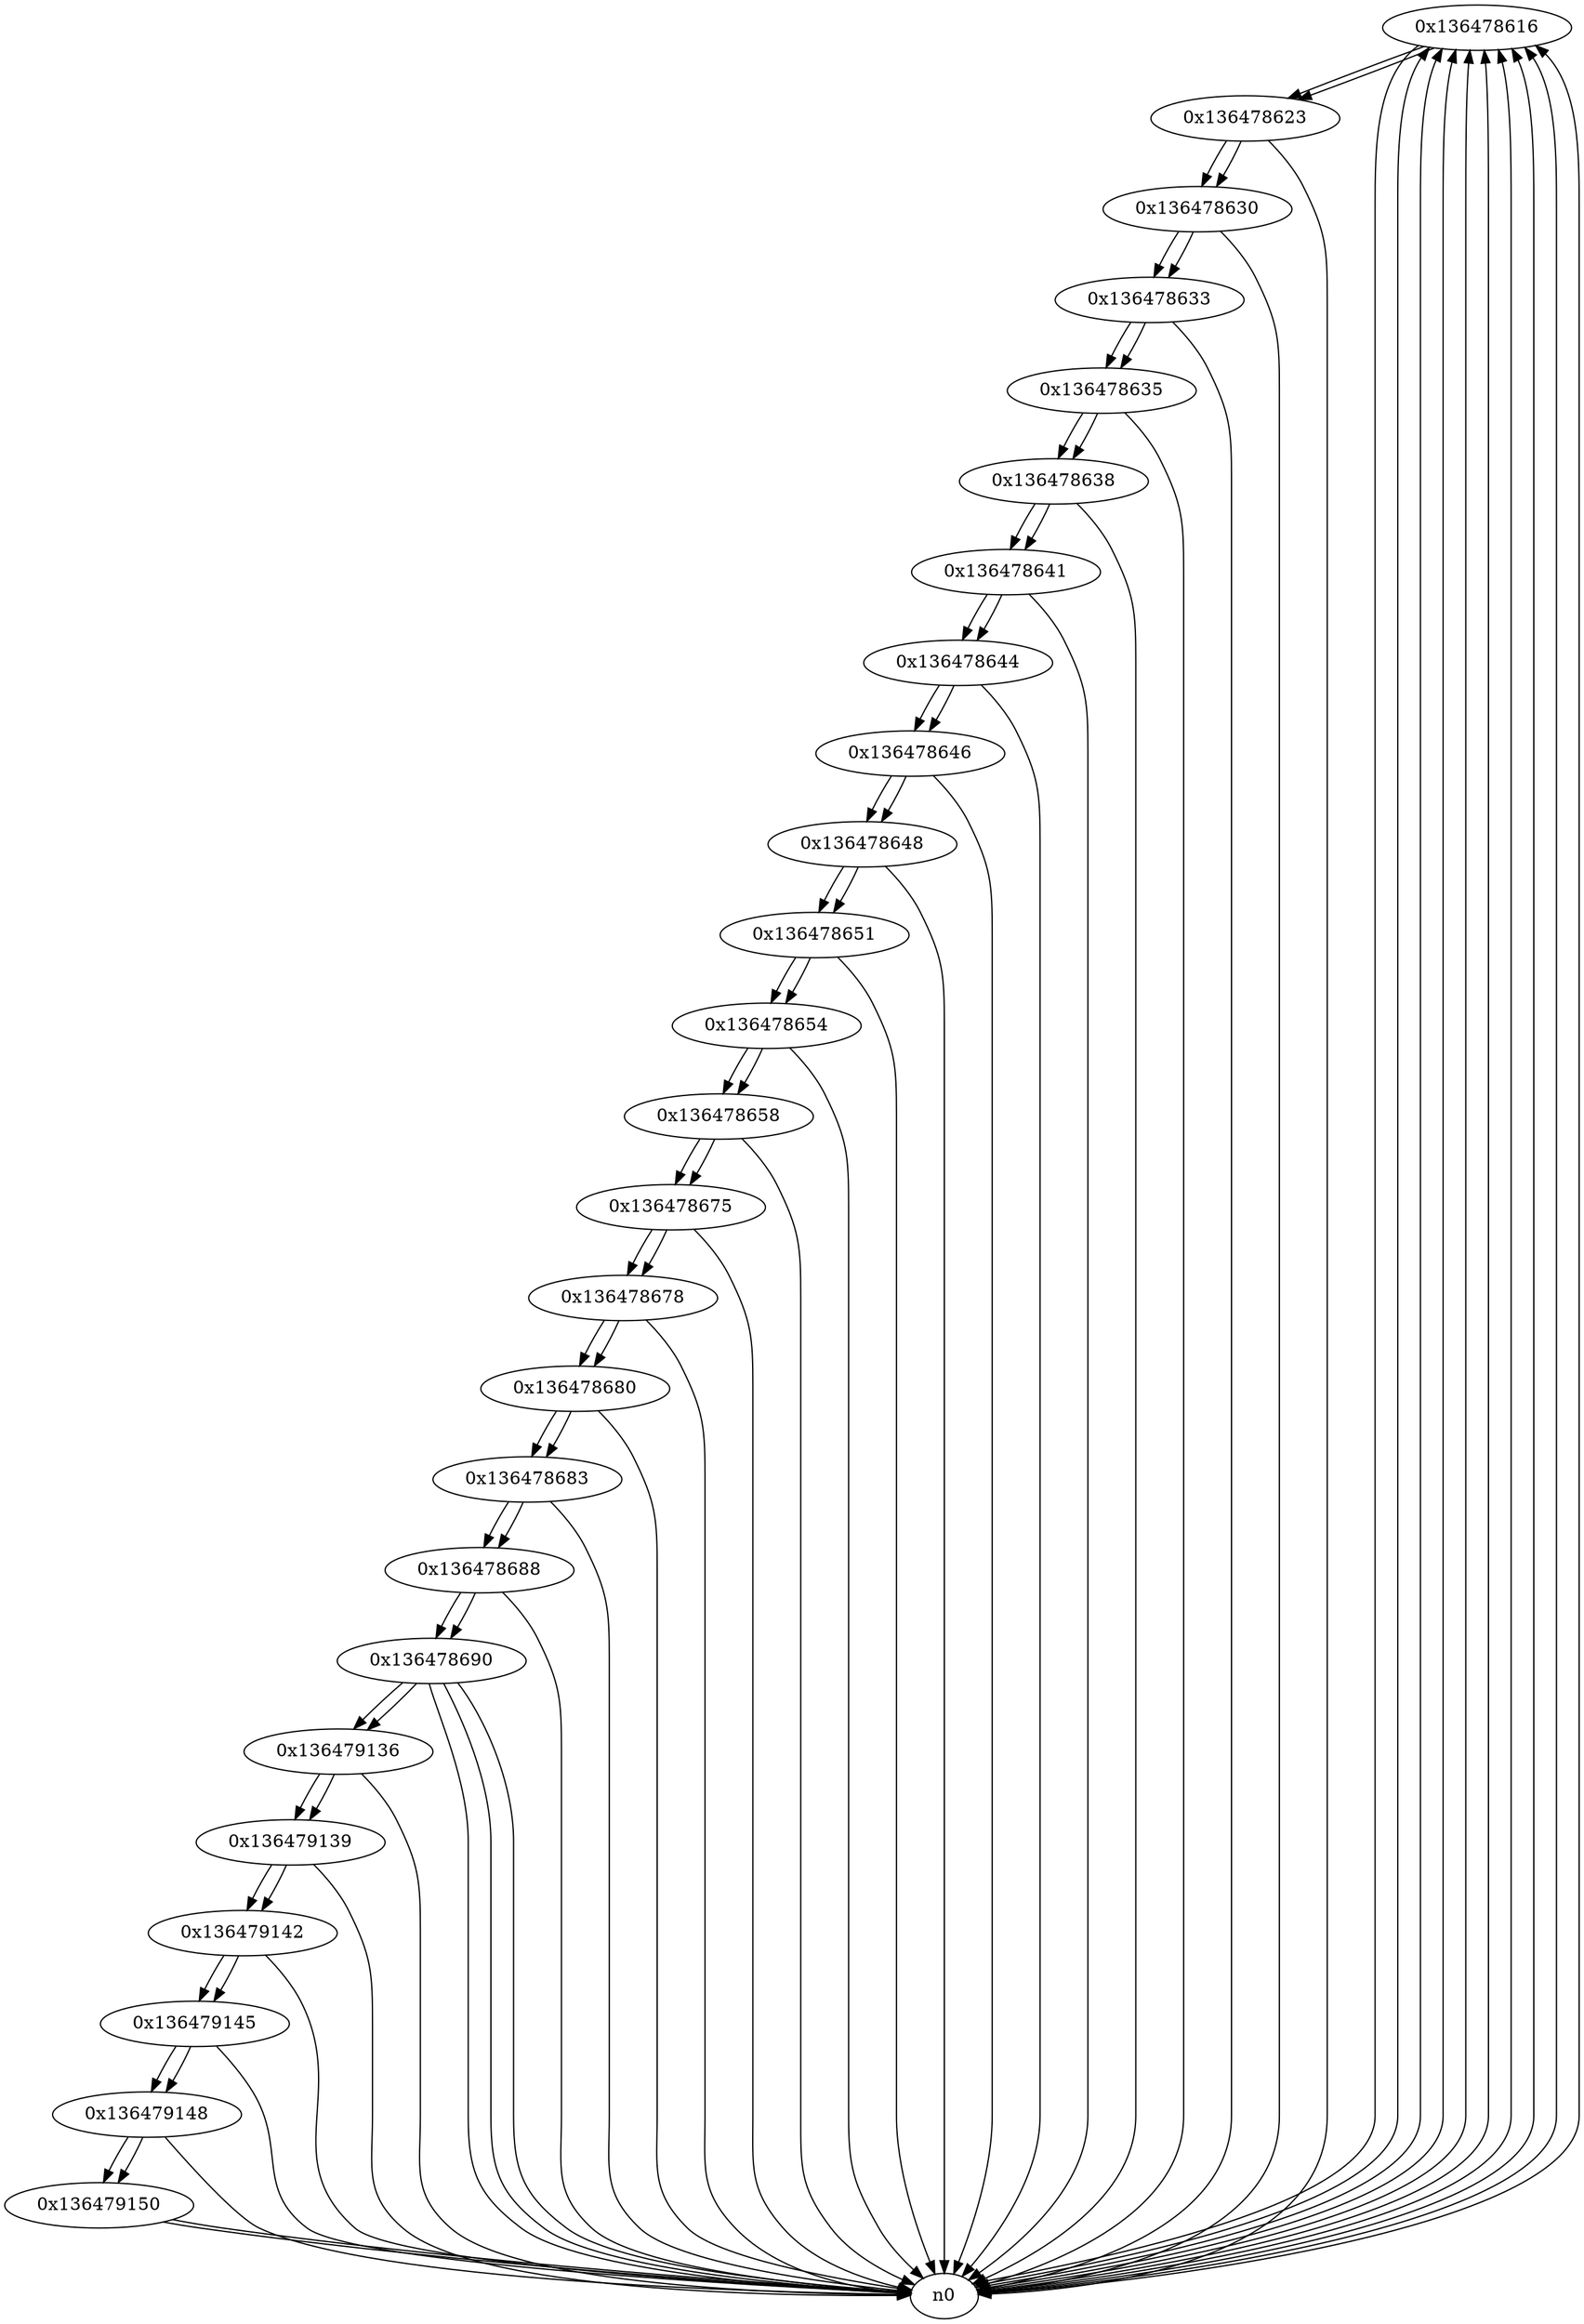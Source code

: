 digraph G{
/* nodes */
  n1 [label="0x136478616"]
  n2 [label="0x136478623"]
  n3 [label="0x136478630"]
  n4 [label="0x136478633"]
  n5 [label="0x136478635"]
  n6 [label="0x136478638"]
  n7 [label="0x136478641"]
  n8 [label="0x136478644"]
  n9 [label="0x136478646"]
  n10 [label="0x136478648"]
  n11 [label="0x136478651"]
  n12 [label="0x136478654"]
  n13 [label="0x136478658"]
  n14 [label="0x136478675"]
  n15 [label="0x136478678"]
  n16 [label="0x136478680"]
  n17 [label="0x136478683"]
  n18 [label="0x136478688"]
  n19 [label="0x136478690"]
  n20 [label="0x136479136"]
  n21 [label="0x136479139"]
  n22 [label="0x136479142"]
  n23 [label="0x136479145"]
  n24 [label="0x136479148"]
  n25 [label="0x136479150"]
/* edges */
n1 -> n2;
n1 -> n0;
n0 -> n1;
n0 -> n1;
n0 -> n1;
n0 -> n1;
n0 -> n1;
n0 -> n1;
n0 -> n1;
n0 -> n1;
n0 -> n1;
n2 -> n3;
n2 -> n0;
n1 -> n2;
n3 -> n4;
n3 -> n0;
n2 -> n3;
n4 -> n5;
n4 -> n0;
n3 -> n4;
n5 -> n6;
n5 -> n0;
n4 -> n5;
n6 -> n7;
n6 -> n0;
n5 -> n6;
n7 -> n8;
n7 -> n0;
n6 -> n7;
n8 -> n9;
n8 -> n0;
n7 -> n8;
n9 -> n10;
n9 -> n0;
n8 -> n9;
n10 -> n11;
n10 -> n0;
n9 -> n10;
n11 -> n12;
n11 -> n0;
n10 -> n11;
n12 -> n13;
n12 -> n0;
n11 -> n12;
n13 -> n14;
n13 -> n0;
n12 -> n13;
n14 -> n15;
n14 -> n0;
n13 -> n14;
n15 -> n16;
n15 -> n0;
n14 -> n15;
n16 -> n17;
n16 -> n0;
n15 -> n16;
n17 -> n18;
n17 -> n0;
n16 -> n17;
n18 -> n19;
n18 -> n0;
n17 -> n18;
n19 -> n20;
n19 -> n0;
n19 -> n0;
n19 -> n0;
n18 -> n19;
n20 -> n21;
n20 -> n0;
n19 -> n20;
n21 -> n22;
n21 -> n0;
n20 -> n21;
n22 -> n23;
n22 -> n0;
n21 -> n22;
n23 -> n24;
n23 -> n0;
n22 -> n23;
n24 -> n25;
n24 -> n0;
n23 -> n24;
n25 -> n0;
n25 -> n0;
n24 -> n25;
}
